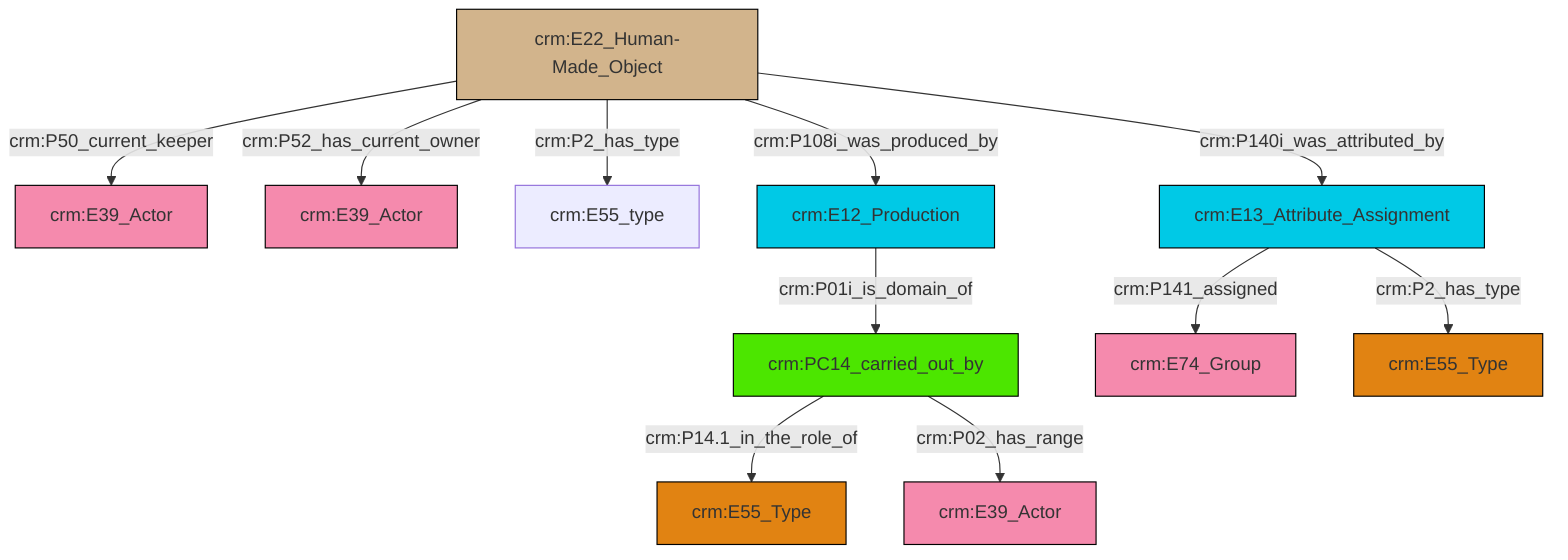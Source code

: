 graph TD
classDef Literal fill:#f2f2f2,stroke:#000000;
classDef CRM_Entity fill:#FFFFFF,stroke:#000000;
classDef Temporal_Entity fill:#00C9E6, stroke:#000000;
classDef Type fill:#E18312, stroke:#000000;
classDef Time-Span fill:#2C9C91, stroke:#000000;
classDef Appellation fill:#FFEB7F, stroke:#000000;
classDef Place fill:#008836, stroke:#000000;
classDef Persistent_Item fill:#B266B2, stroke:#000000;
classDef Conceptual_Object fill:#FFD700, stroke:#000000;
classDef Physical_Thing fill:#D2B48C, stroke:#000000;
classDef Actor fill:#f58aad, stroke:#000000;
classDef PC_Classes fill:#4ce600, stroke:#000000;
classDef Multi fill:#cccccc,stroke:#000000;

0["crm:E13_Attribute_Assignment"]:::Temporal_Entity -->|crm:P141_assigned| 1["crm:E74_Group"]:::Actor
3["crm:PC14_carried_out_by"]:::PC_Classes -->|crm:P14.1_in_the_role_of| 4["crm:E55_Type"]:::Type
5["crm:E12_Production"]:::Temporal_Entity -->|crm:P01i_is_domain_of| 3["crm:PC14_carried_out_by"]:::PC_Classes
6["crm:E22_Human-Made_Object"]:::Physical_Thing -->|crm:P50_current_keeper| 10["crm:E39_Actor"]:::Actor
6["crm:E22_Human-Made_Object"]:::Physical_Thing -->|crm:P52_has_current_owner| 11["crm:E39_Actor"]:::Actor
6["crm:E22_Human-Made_Object"]:::Physical_Thing -->|crm:P2_has_type| 12["crm:E55_type"]:::Default
6["crm:E22_Human-Made_Object"]:::Physical_Thing -->|crm:P108i_was_produced_by| 5["crm:E12_Production"]:::Temporal_Entity
3["crm:PC14_carried_out_by"]:::PC_Classes -->|crm:P02_has_range| 18["crm:E39_Actor"]:::Actor
6["crm:E22_Human-Made_Object"]:::Physical_Thing -->|crm:P140i_was_attributed_by| 0["crm:E13_Attribute_Assignment"]:::Temporal_Entity
0["crm:E13_Attribute_Assignment"]:::Temporal_Entity -->|crm:P2_has_type| 8["crm:E55_Type"]:::Type